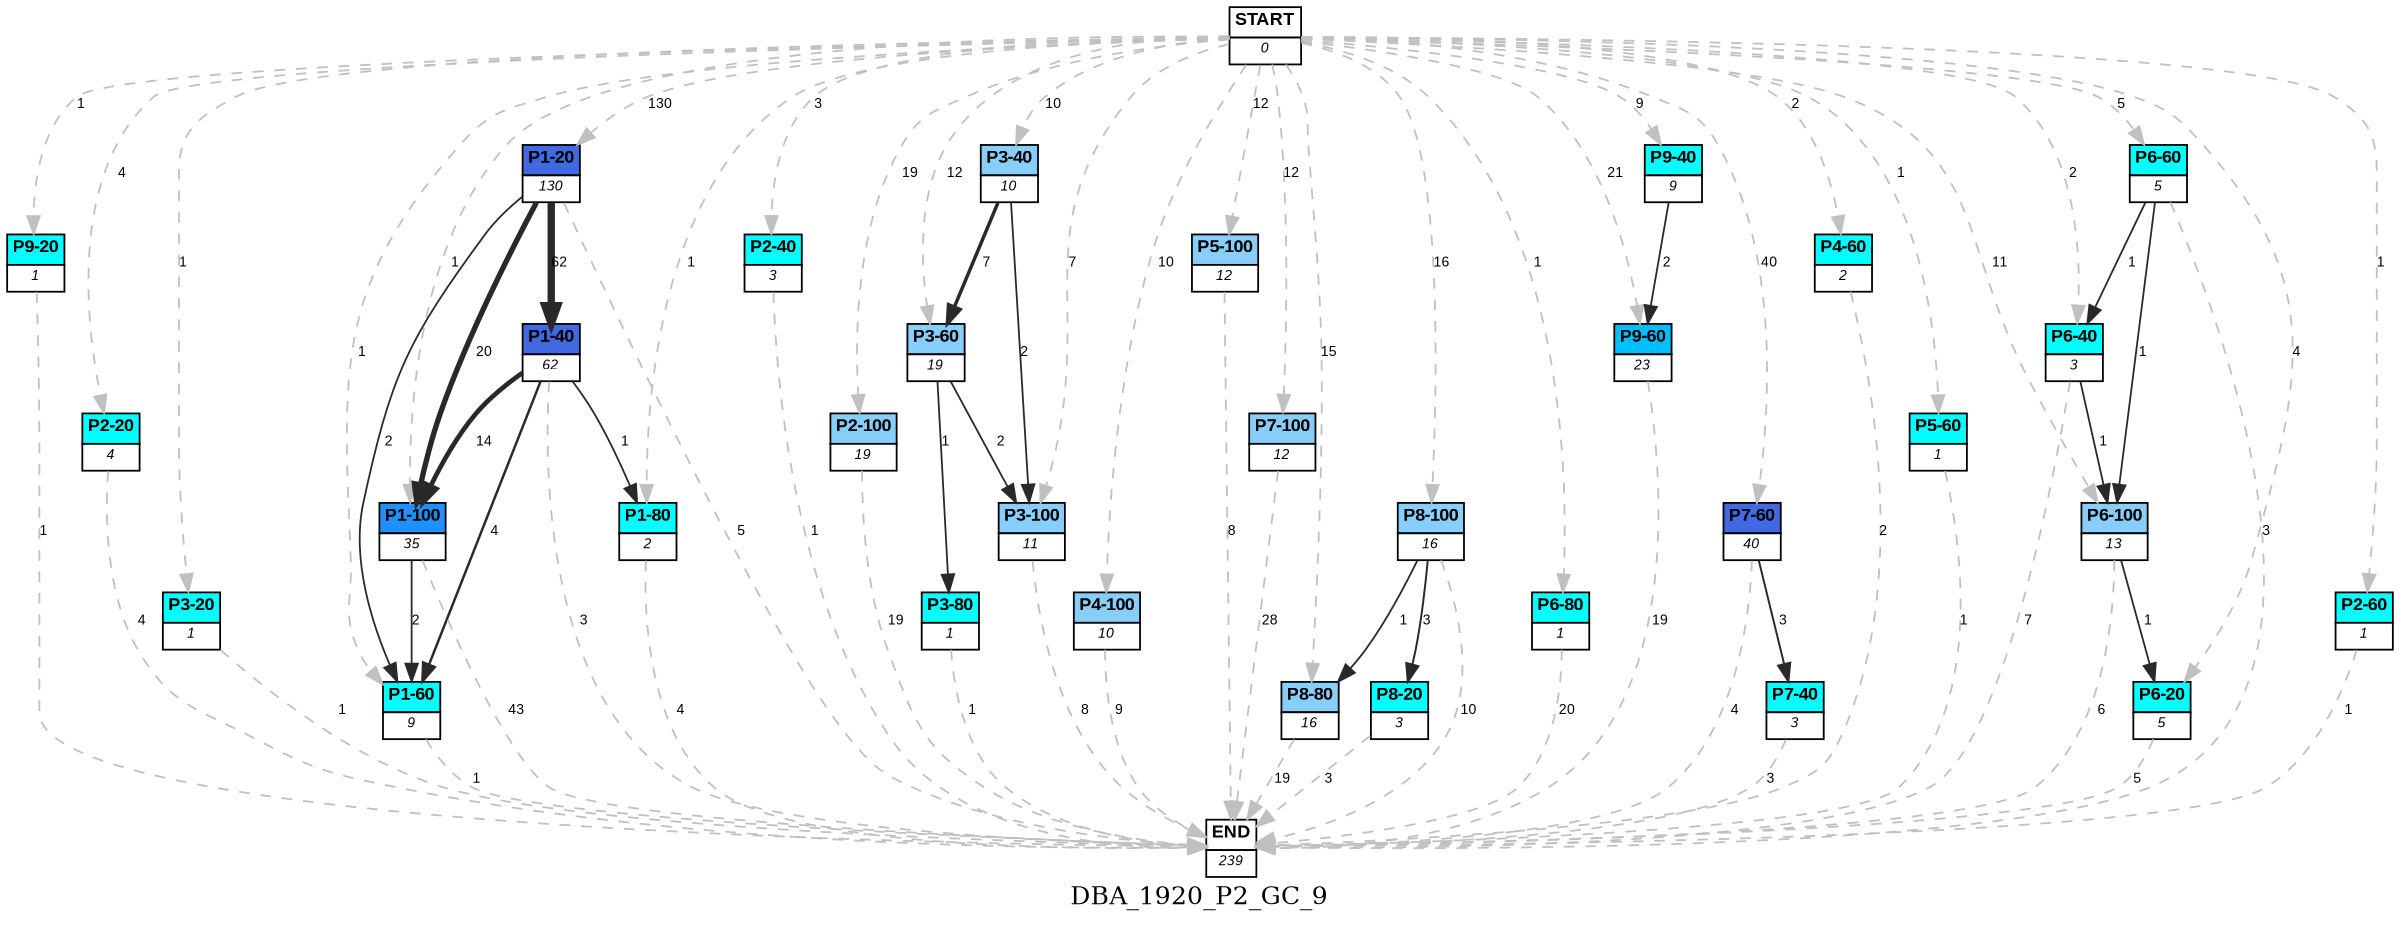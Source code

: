 digraph DBA_1920_P2_GC_9 {
	label=DBA_1920_P2_GC_9;
	dpi = 150
	size="16,11!";
	margin = 0;
"START" [shape=plain, label=<<table border="0" cellborder="1" cellspacing="0"><tr><td bgcolor="white"><FONT face="Arial" POINT-SIZE="10"><b>START</b></FONT></td></tr><tr><td bgcolor="white"><FONT face="Arial" POINT-SIZE="8"><i>0</i></FONT></td></tr></table>>]

"P1-20" [shape=plain, label=<<table border="0" cellborder="1" cellspacing="0"><tr><td bgcolor="royalblue"><FONT face="Arial" POINT-SIZE="10"><b>P1-20</b></FONT></td></tr><tr><td bgcolor="white"><FONT face="Arial" POINT-SIZE="8"><i>130</i></FONT></td></tr></table>>]

"P9-20" [shape=plain, label=<<table border="0" cellborder="1" cellspacing="0"><tr><td bgcolor="aqua"><FONT face="Arial" POINT-SIZE="10"><b>P9-20</b></FONT></td></tr><tr><td bgcolor="white"><FONT face="Arial" POINT-SIZE="8"><i>1</i></FONT></td></tr></table>>]

"P2-20" [shape=plain, label=<<table border="0" cellborder="1" cellspacing="0"><tr><td bgcolor="aqua"><FONT face="Arial" POINT-SIZE="10"><b>P2-20</b></FONT></td></tr><tr><td bgcolor="white"><FONT face="Arial" POINT-SIZE="8"><i>4</i></FONT></td></tr></table>>]

"P3-20" [shape=plain, label=<<table border="0" cellborder="1" cellspacing="0"><tr><td bgcolor="aqua"><FONT face="Arial" POINT-SIZE="10"><b>P3-20</b></FONT></td></tr><tr><td bgcolor="white"><FONT face="Arial" POINT-SIZE="8"><i>1</i></FONT></td></tr></table>>]

"P1-40" [shape=plain, label=<<table border="0" cellborder="1" cellspacing="0"><tr><td bgcolor="royalblue"><FONT face="Arial" POINT-SIZE="10"><b>P1-40</b></FONT></td></tr><tr><td bgcolor="white"><FONT face="Arial" POINT-SIZE="8"><i>62</i></FONT></td></tr></table>>]

"P1-60" [shape=plain, label=<<table border="0" cellborder="1" cellspacing="0"><tr><td bgcolor="aqua"><FONT face="Arial" POINT-SIZE="10"><b>P1-60</b></FONT></td></tr><tr><td bgcolor="white"><FONT face="Arial" POINT-SIZE="8"><i>9</i></FONT></td></tr></table>>]

"P2-40" [shape=plain, label=<<table border="0" cellborder="1" cellspacing="0"><tr><td bgcolor="aqua"><FONT face="Arial" POINT-SIZE="10"><b>P2-40</b></FONT></td></tr><tr><td bgcolor="white"><FONT face="Arial" POINT-SIZE="8"><i>3</i></FONT></td></tr></table>>]

"P1-80" [shape=plain, label=<<table border="0" cellborder="1" cellspacing="0"><tr><td bgcolor="aqua"><FONT face="Arial" POINT-SIZE="10"><b>P1-80</b></FONT></td></tr><tr><td bgcolor="white"><FONT face="Arial" POINT-SIZE="8"><i>2</i></FONT></td></tr></table>>]

"P1-100" [shape=plain, label=<<table border="0" cellborder="1" cellspacing="0"><tr><td bgcolor="dodgerblue"><FONT face="Arial" POINT-SIZE="10"><b>P1-100</b></FONT></td></tr><tr><td bgcolor="white"><FONT face="Arial" POINT-SIZE="8"><i>35</i></FONT></td></tr></table>>]

"P2-100" [shape=plain, label=<<table border="0" cellborder="1" cellspacing="0"><tr><td bgcolor="lightskyblue"><FONT face="Arial" POINT-SIZE="10"><b>P2-100</b></FONT></td></tr><tr><td bgcolor="white"><FONT face="Arial" POINT-SIZE="8"><i>19</i></FONT></td></tr></table>>]

"P3-40" [shape=plain, label=<<table border="0" cellborder="1" cellspacing="0"><tr><td bgcolor="lightskyblue"><FONT face="Arial" POINT-SIZE="10"><b>P3-40</b></FONT></td></tr><tr><td bgcolor="white"><FONT face="Arial" POINT-SIZE="8"><i>10</i></FONT></td></tr></table>>]

"P3-60" [shape=plain, label=<<table border="0" cellborder="1" cellspacing="0"><tr><td bgcolor="lightskyblue"><FONT face="Arial" POINT-SIZE="10"><b>P3-60</b></FONT></td></tr><tr><td bgcolor="white"><FONT face="Arial" POINT-SIZE="8"><i>19</i></FONT></td></tr></table>>]

"P3-80" [shape=plain, label=<<table border="0" cellborder="1" cellspacing="0"><tr><td bgcolor="aqua"><FONT face="Arial" POINT-SIZE="10"><b>P3-80</b></FONT></td></tr><tr><td bgcolor="white"><FONT face="Arial" POINT-SIZE="8"><i>1</i></FONT></td></tr></table>>]

"P3-100" [shape=plain, label=<<table border="0" cellborder="1" cellspacing="0"><tr><td bgcolor="lightskyblue"><FONT face="Arial" POINT-SIZE="10"><b>P3-100</b></FONT></td></tr><tr><td bgcolor="white"><FONT face="Arial" POINT-SIZE="8"><i>11</i></FONT></td></tr></table>>]

"P4-100" [shape=plain, label=<<table border="0" cellborder="1" cellspacing="0"><tr><td bgcolor="lightskyblue"><FONT face="Arial" POINT-SIZE="10"><b>P4-100</b></FONT></td></tr><tr><td bgcolor="white"><FONT face="Arial" POINT-SIZE="8"><i>10</i></FONT></td></tr></table>>]

"P5-100" [shape=plain, label=<<table border="0" cellborder="1" cellspacing="0"><tr><td bgcolor="lightskyblue"><FONT face="Arial" POINT-SIZE="10"><b>P5-100</b></FONT></td></tr><tr><td bgcolor="white"><FONT face="Arial" POINT-SIZE="8"><i>12</i></FONT></td></tr></table>>]

"P7-100" [shape=plain, label=<<table border="0" cellborder="1" cellspacing="0"><tr><td bgcolor="lightskyblue"><FONT face="Arial" POINT-SIZE="10"><b>P7-100</b></FONT></td></tr><tr><td bgcolor="white"><FONT face="Arial" POINT-SIZE="8"><i>12</i></FONT></td></tr></table>>]

"P8-80" [shape=plain, label=<<table border="0" cellborder="1" cellspacing="0"><tr><td bgcolor="lightskyblue"><FONT face="Arial" POINT-SIZE="10"><b>P8-80</b></FONT></td></tr><tr><td bgcolor="white"><FONT face="Arial" POINT-SIZE="8"><i>16</i></FONT></td></tr></table>>]

"P6-80" [shape=plain, label=<<table border="0" cellborder="1" cellspacing="0"><tr><td bgcolor="aqua"><FONT face="Arial" POINT-SIZE="10"><b>P6-80</b></FONT></td></tr><tr><td bgcolor="white"><FONT face="Arial" POINT-SIZE="8"><i>1</i></FONT></td></tr></table>>]

"P9-60" [shape=plain, label=<<table border="0" cellborder="1" cellspacing="0"><tr><td bgcolor="deepskyblue"><FONT face="Arial" POINT-SIZE="10"><b>P9-60</b></FONT></td></tr><tr><td bgcolor="white"><FONT face="Arial" POINT-SIZE="8"><i>23</i></FONT></td></tr></table>>]

"P7-60" [shape=plain, label=<<table border="0" cellborder="1" cellspacing="0"><tr><td bgcolor="royalblue"><FONT face="Arial" POINT-SIZE="10"><b>P7-60</b></FONT></td></tr><tr><td bgcolor="white"><FONT face="Arial" POINT-SIZE="8"><i>40</i></FONT></td></tr></table>>]

"P4-60" [shape=plain, label=<<table border="0" cellborder="1" cellspacing="0"><tr><td bgcolor="aqua"><FONT face="Arial" POINT-SIZE="10"><b>P4-60</b></FONT></td></tr><tr><td bgcolor="white"><FONT face="Arial" POINT-SIZE="8"><i>2</i></FONT></td></tr></table>>]

"P5-60" [shape=plain, label=<<table border="0" cellborder="1" cellspacing="0"><tr><td bgcolor="aqua"><FONT face="Arial" POINT-SIZE="10"><b>P5-60</b></FONT></td></tr><tr><td bgcolor="white"><FONT face="Arial" POINT-SIZE="8"><i>1</i></FONT></td></tr></table>>]

"P6-60" [shape=plain, label=<<table border="0" cellborder="1" cellspacing="0"><tr><td bgcolor="aqua"><FONT face="Arial" POINT-SIZE="10"><b>P6-60</b></FONT></td></tr><tr><td bgcolor="white"><FONT face="Arial" POINT-SIZE="8"><i>5</i></FONT></td></tr></table>>]

"P2-60" [shape=plain, label=<<table border="0" cellborder="1" cellspacing="0"><tr><td bgcolor="aqua"><FONT face="Arial" POINT-SIZE="10"><b>P2-60</b></FONT></td></tr><tr><td bgcolor="white"><FONT face="Arial" POINT-SIZE="8"><i>1</i></FONT></td></tr></table>>]

"P6-40" [shape=plain, label=<<table border="0" cellborder="1" cellspacing="0"><tr><td bgcolor="aqua"><FONT face="Arial" POINT-SIZE="10"><b>P6-40</b></FONT></td></tr><tr><td bgcolor="white"><FONT face="Arial" POINT-SIZE="8"><i>3</i></FONT></td></tr></table>>]

"P6-100" [shape=plain, label=<<table border="0" cellborder="1" cellspacing="0"><tr><td bgcolor="lightskyblue"><FONT face="Arial" POINT-SIZE="10"><b>P6-100</b></FONT></td></tr><tr><td bgcolor="white"><FONT face="Arial" POINT-SIZE="8"><i>13</i></FONT></td></tr></table>>]

"P7-40" [shape=plain, label=<<table border="0" cellborder="1" cellspacing="0"><tr><td bgcolor="aqua"><FONT face="Arial" POINT-SIZE="10"><b>P7-40</b></FONT></td></tr><tr><td bgcolor="white"><FONT face="Arial" POINT-SIZE="8"><i>3</i></FONT></td></tr></table>>]

"P6-20" [shape=plain, label=<<table border="0" cellborder="1" cellspacing="0"><tr><td bgcolor="aqua"><FONT face="Arial" POINT-SIZE="10"><b>P6-20</b></FONT></td></tr><tr><td bgcolor="white"><FONT face="Arial" POINT-SIZE="8"><i>5</i></FONT></td></tr></table>>]

"P8-100" [shape=plain, label=<<table border="0" cellborder="1" cellspacing="0"><tr><td bgcolor="lightskyblue"><FONT face="Arial" POINT-SIZE="10"><b>P8-100</b></FONT></td></tr><tr><td bgcolor="white"><FONT face="Arial" POINT-SIZE="8"><i>16</i></FONT></td></tr></table>>]

"P9-40" [shape=plain, label=<<table border="0" cellborder="1" cellspacing="0"><tr><td bgcolor="aqua"><FONT face="Arial" POINT-SIZE="10"><b>P9-40</b></FONT></td></tr><tr><td bgcolor="white"><FONT face="Arial" POINT-SIZE="8"><i>9</i></FONT></td></tr></table>>]

"P8-20" [shape=plain, label=<<table border="0" cellborder="1" cellspacing="0"><tr><td bgcolor="aqua"><FONT face="Arial" POINT-SIZE="10"><b>P8-20</b></FONT></td></tr><tr><td bgcolor="white"><FONT face="Arial" POINT-SIZE="8"><i>3</i></FONT></td></tr></table>>]

"END" [shape=plain, label=<<table border="0" cellborder="1" cellspacing="0"><tr><td bgcolor="white"><FONT face="Arial" POINT-SIZE="10"><b>END</b></FONT></td></tr><tr><td bgcolor="white"><FONT face="Arial" POINT-SIZE="8"><i>239</i></FONT></td></tr></table>>]

"START" -> "P1-20" [ style = dashed color=grey label ="130" labelfloat=false fontname="Arial" fontsize=8]

"START" -> "P9-20" [ style = dashed color=grey label ="1" labelfloat=false fontname="Arial" fontsize=8]

"START" -> "P2-20" [ style = dashed color=grey label ="4" labelfloat=false fontname="Arial" fontsize=8]

"START" -> "P3-20" [ style = dashed color=grey label ="1" labelfloat=false fontname="Arial" fontsize=8]

"START" -> "P1-60" [ style = dashed color=grey label ="1" labelfloat=false fontname="Arial" fontsize=8]

"START" -> "P2-40" [ style = dashed color=grey label ="3" labelfloat=false fontname="Arial" fontsize=8]

"START" -> "P1-80" [ style = dashed color=grey label ="1" labelfloat=false fontname="Arial" fontsize=8]

"START" -> "P1-100" [ style = dashed color=grey label ="1" labelfloat=false fontname="Arial" fontsize=8]

"START" -> "P2-100" [ style = dashed color=grey label ="19" labelfloat=false fontname="Arial" fontsize=8]

"START" -> "P3-40" [ style = dashed color=grey label ="10" labelfloat=false fontname="Arial" fontsize=8]

"START" -> "P3-60" [ style = dashed color=grey label ="12" labelfloat=false fontname="Arial" fontsize=8]

"START" -> "P3-100" [ style = dashed color=grey label ="7" labelfloat=false fontname="Arial" fontsize=8]

"START" -> "P4-100" [ style = dashed color=grey label ="10" labelfloat=false fontname="Arial" fontsize=8]

"START" -> "P5-100" [ style = dashed color=grey label ="12" labelfloat=false fontname="Arial" fontsize=8]

"START" -> "P7-100" [ style = dashed color=grey label ="12" labelfloat=false fontname="Arial" fontsize=8]

"START" -> "P8-80" [ style = dashed color=grey label ="15" labelfloat=false fontname="Arial" fontsize=8]

"START" -> "P6-80" [ style = dashed color=grey label ="1" labelfloat=false fontname="Arial" fontsize=8]

"START" -> "P9-60" [ style = dashed color=grey label ="21" labelfloat=false fontname="Arial" fontsize=8]

"START" -> "P7-60" [ style = dashed color=grey label ="40" labelfloat=false fontname="Arial" fontsize=8]

"START" -> "P4-60" [ style = dashed color=grey label ="2" labelfloat=false fontname="Arial" fontsize=8]

"START" -> "P5-60" [ style = dashed color=grey label ="1" labelfloat=false fontname="Arial" fontsize=8]

"START" -> "P6-60" [ style = dashed color=grey label ="5" labelfloat=false fontname="Arial" fontsize=8]

"START" -> "P2-60" [ style = dashed color=grey label ="1" labelfloat=false fontname="Arial" fontsize=8]

"START" -> "P6-40" [ style = dashed color=grey label ="2" labelfloat=false fontname="Arial" fontsize=8]

"START" -> "P6-100" [ style = dashed color=grey label ="11" labelfloat=false fontname="Arial" fontsize=8]

"START" -> "P6-20" [ style = dashed color=grey label ="4" labelfloat=false fontname="Arial" fontsize=8]

"START" -> "P8-100" [ style = dashed color=grey label ="16" labelfloat=false fontname="Arial" fontsize=8]

"START" -> "P9-40" [ style = dashed color=grey label ="9" labelfloat=false fontname="Arial" fontsize=8]

"P1-20" -> "P1-40" [ color=grey16 penwidth = "4.12713438504509"label ="62" labelfloat=false fontname="Arial" fontsize=8]

"P1-20" -> "P1-60" [ color=grey16 penwidth = "1"label ="2" labelfloat=false fontname="Arial" fontsize=8]

"P1-20" -> "P1-100" [ color=grey16 penwidth = "2.99573227355399"label ="20" labelfloat=false fontname="Arial" fontsize=8]

"P1-20" -> "END" [ style = dashed color=grey label ="5" labelfloat=false fontname="Arial" fontsize=8]

"P9-20" -> "END" [ style = dashed color=grey label ="1" labelfloat=false fontname="Arial" fontsize=8]

"P2-20" -> "END" [ style = dashed color=grey label ="4" labelfloat=false fontname="Arial" fontsize=8]

"P3-20" -> "END" [ style = dashed color=grey label ="1" labelfloat=false fontname="Arial" fontsize=8]

"P1-40" -> "P1-60" [ color=grey16 penwidth = "1.38629436111989"label ="4" labelfloat=false fontname="Arial" fontsize=8]

"P1-40" -> "P1-80" [ color=grey16 penwidth = "1"label ="1" labelfloat=false fontname="Arial" fontsize=8]

"P1-40" -> "P1-100" [ color=grey16 penwidth = "2.63905732961526"label ="14" labelfloat=false fontname="Arial" fontsize=8]

"P1-40" -> "END" [ style = dashed color=grey label ="3" labelfloat=false fontname="Arial" fontsize=8]

"P1-60" -> "END" [ style = dashed color=grey label ="1" labelfloat=false fontname="Arial" fontsize=8]

"P2-40" -> "END" [ style = dashed color=grey label ="1" labelfloat=false fontname="Arial" fontsize=8]

"P1-80" -> "END" [ style = dashed color=grey label ="4" labelfloat=false fontname="Arial" fontsize=8]

"P1-100" -> "P1-60" [ color=grey16 penwidth = "1"label ="2" labelfloat=false fontname="Arial" fontsize=8]

"P1-100" -> "END" [ style = dashed color=grey label ="43" labelfloat=false fontname="Arial" fontsize=8]

"P2-100" -> "END" [ style = dashed color=grey label ="19" labelfloat=false fontname="Arial" fontsize=8]

"P3-40" -> "P3-60" [ color=grey16 penwidth = "1.94591014905531"label ="7" labelfloat=false fontname="Arial" fontsize=8]

"P3-40" -> "P3-100" [ color=grey16 penwidth = "1"label ="2" labelfloat=false fontname="Arial" fontsize=8]

"P3-60" -> "P3-80" [ color=grey16 penwidth = "1"label ="1" labelfloat=false fontname="Arial" fontsize=8]

"P3-60" -> "P3-100" [ color=grey16 penwidth = "1"label ="2" labelfloat=false fontname="Arial" fontsize=8]

"P3-80" -> "END" [ style = dashed color=grey label ="1" labelfloat=false fontname="Arial" fontsize=8]

"P3-100" -> "END" [ style = dashed color=grey label ="8" labelfloat=false fontname="Arial" fontsize=8]

"P4-100" -> "END" [ style = dashed color=grey label ="9" labelfloat=false fontname="Arial" fontsize=8]

"P5-100" -> "END" [ style = dashed color=grey label ="8" labelfloat=false fontname="Arial" fontsize=8]

"P7-100" -> "END" [ style = dashed color=grey label ="28" labelfloat=false fontname="Arial" fontsize=8]

"P8-80" -> "END" [ style = dashed color=grey label ="19" labelfloat=false fontname="Arial" fontsize=8]

"P6-80" -> "END" [ style = dashed color=grey label ="20" labelfloat=false fontname="Arial" fontsize=8]

"P9-60" -> "END" [ style = dashed color=grey label ="19" labelfloat=false fontname="Arial" fontsize=8]

"P7-60" -> "P7-40" [ color=grey16 penwidth = "1.09861228866811"label ="3" labelfloat=false fontname="Arial" fontsize=8]

"P7-60" -> "END" [ style = dashed color=grey label ="4" labelfloat=false fontname="Arial" fontsize=8]

"P4-60" -> "END" [ style = dashed color=grey label ="2" labelfloat=false fontname="Arial" fontsize=8]

"P5-60" -> "END" [ style = dashed color=grey label ="1" labelfloat=false fontname="Arial" fontsize=8]

"P6-60" -> "P6-40" [ color=grey16 penwidth = "1"label ="1" labelfloat=false fontname="Arial" fontsize=8]

"P6-60" -> "P6-100" [ color=grey16 penwidth = "1"label ="1" labelfloat=false fontname="Arial" fontsize=8]

"P6-60" -> "END" [ style = dashed color=grey label ="3" labelfloat=false fontname="Arial" fontsize=8]

"P2-60" -> "END" [ style = dashed color=grey label ="1" labelfloat=false fontname="Arial" fontsize=8]

"P6-40" -> "P6-100" [ color=grey16 penwidth = "1"label ="1" labelfloat=false fontname="Arial" fontsize=8]

"P6-40" -> "END" [ style = dashed color=grey label ="7" labelfloat=false fontname="Arial" fontsize=8]

"P6-100" -> "P6-20" [ color=grey16 penwidth = "1"label ="1" labelfloat=false fontname="Arial" fontsize=8]

"P6-100" -> "END" [ style = dashed color=grey label ="6" labelfloat=false fontname="Arial" fontsize=8]

"P7-40" -> "END" [ style = dashed color=grey label ="3" labelfloat=false fontname="Arial" fontsize=8]

"P6-20" -> "END" [ style = dashed color=grey label ="5" labelfloat=false fontname="Arial" fontsize=8]

"P8-100" -> "P8-80" [ color=grey16 penwidth = "1"label ="1" labelfloat=false fontname="Arial" fontsize=8]

"P8-100" -> "P8-20" [ color=grey16 penwidth = "1.09861228866811"label ="3" labelfloat=false fontname="Arial" fontsize=8]

"P8-100" -> "END" [ style = dashed color=grey label ="10" labelfloat=false fontname="Arial" fontsize=8]

"P9-40" -> "P9-60" [ color=grey16 penwidth = "1"label ="2" labelfloat=false fontname="Arial" fontsize=8]

"P8-20" -> "END" [ style = dashed color=grey label ="3" labelfloat=false fontname="Arial" fontsize=8]

}

